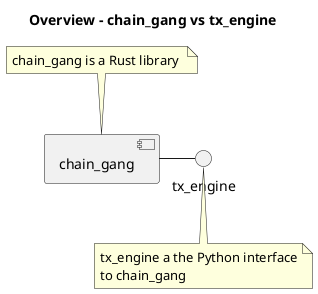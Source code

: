 @startuml
title Overview - chain_gang vs tx_engine

component chain_gang
note top
chain_gang is a Rust library 
end note
'component tx_engine

tx_engine -left- [chain_gang]
note bottom
tx_engine a the Python interface
to chain_gang
end note

@enduml
